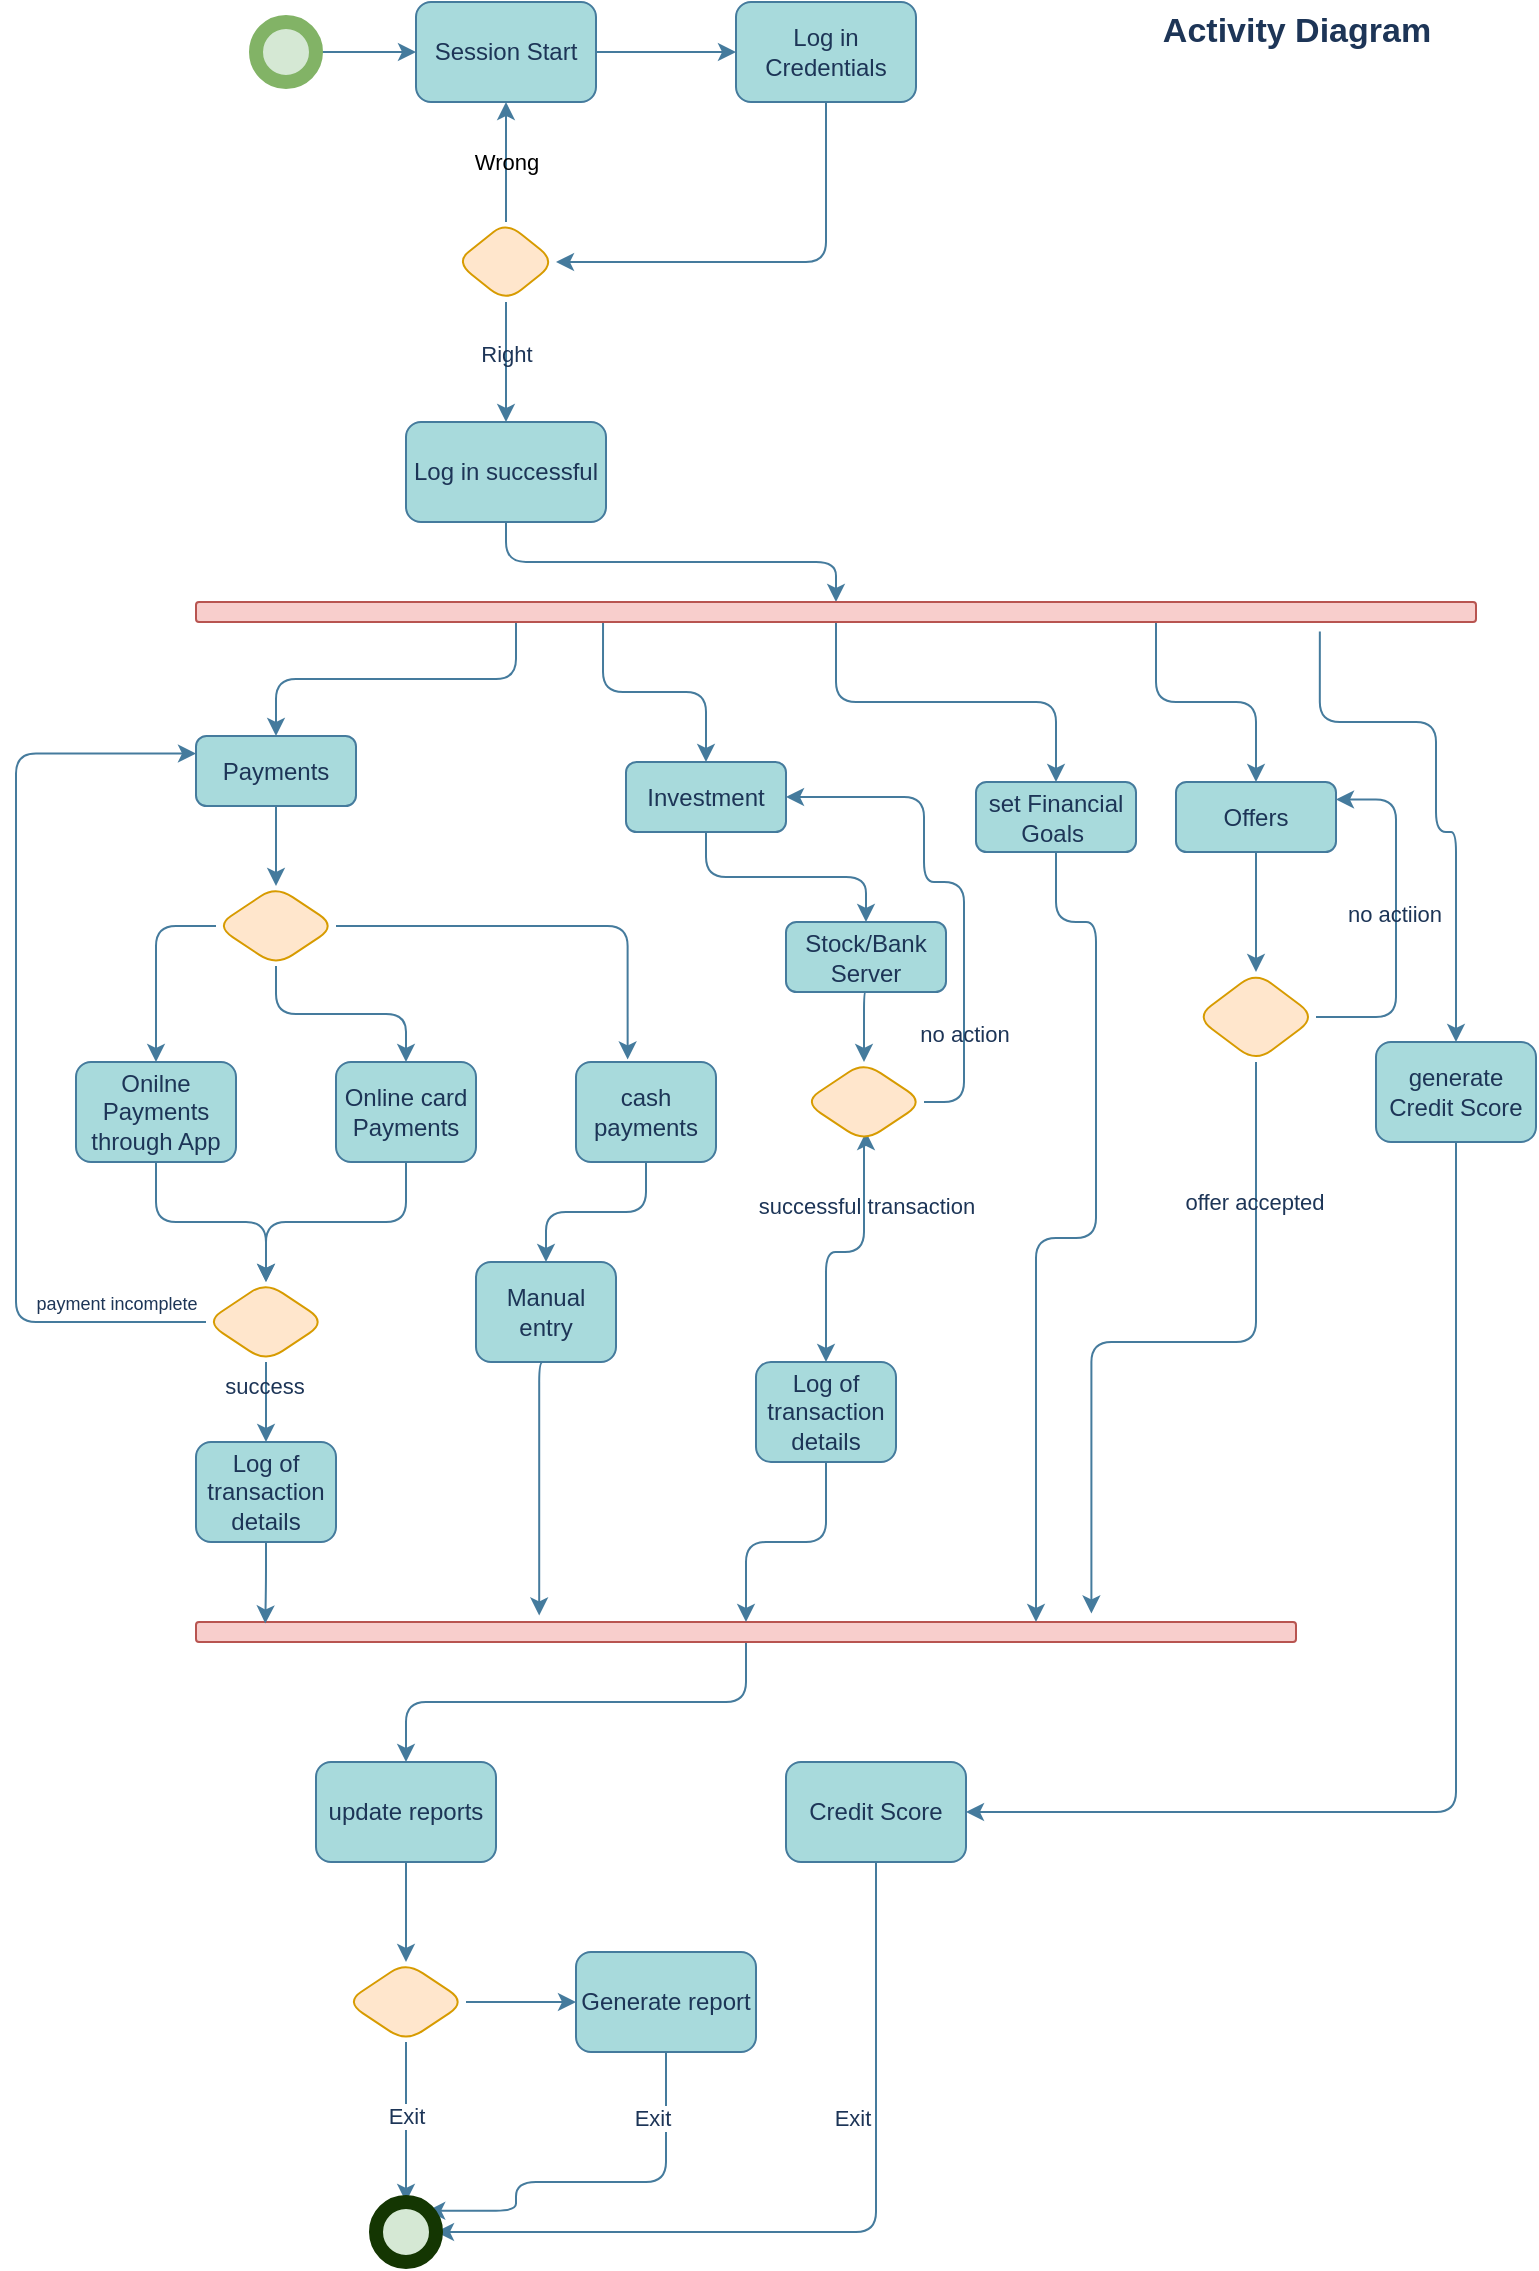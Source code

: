 <mxfile version="22.1.5" type="device">
  <diagram id="prtHgNgQTEPvFCAcTncT" name="Page-1">
    <mxGraphModel dx="2586" dy="1241" grid="1" gridSize="10" guides="1" tooltips="1" connect="1" arrows="1" fold="1" page="1" pageScale="1" pageWidth="827" pageHeight="1169" math="0" shadow="0">
      <root>
        <mxCell id="0" />
        <mxCell id="1" parent="0" />
        <mxCell id="3b3RuMqhC3icDGO_mjxn-13" style="edgeStyle=orthogonalEdgeStyle;rounded=1;orthogonalLoop=1;jettySize=auto;html=1;exitX=1;exitY=0.5;exitDx=0;exitDy=0;entryX=0;entryY=0.5;entryDx=0;entryDy=0;labelBackgroundColor=none;fontColor=default;strokeColor=#457B9D;" parent="1" source="3b3RuMqhC3icDGO_mjxn-5" target="3b3RuMqhC3icDGO_mjxn-6" edge="1">
          <mxGeometry relative="1" as="geometry" />
        </mxCell>
        <mxCell id="3b3RuMqhC3icDGO_mjxn-5" value="" style="ellipse;whiteSpace=wrap;html=1;aspect=fixed;rounded=1;labelBackgroundColor=none;fillColor=#d5e8d4;strokeColor=#82b366;strokeWidth=7;" parent="1" vertex="1">
          <mxGeometry x="140" y="30" width="30" height="30" as="geometry" />
        </mxCell>
        <mxCell id="3b3RuMqhC3icDGO_mjxn-14" style="edgeStyle=orthogonalEdgeStyle;rounded=1;orthogonalLoop=1;jettySize=auto;html=1;exitX=1;exitY=0.5;exitDx=0;exitDy=0;entryX=0;entryY=0.5;entryDx=0;entryDy=0;labelBackgroundColor=none;fontColor=default;strokeColor=#457B9D;" parent="1" source="3b3RuMqhC3icDGO_mjxn-6" target="3b3RuMqhC3icDGO_mjxn-8" edge="1">
          <mxGeometry relative="1" as="geometry" />
        </mxCell>
        <mxCell id="3b3RuMqhC3icDGO_mjxn-6" value="Session Start" style="rounded=1;whiteSpace=wrap;html=1;labelBackgroundColor=none;fillColor=#A8DADC;strokeColor=#457B9D;fontColor=#1D3557;" parent="1" vertex="1">
          <mxGeometry x="220" y="20" width="90" height="50" as="geometry" />
        </mxCell>
        <mxCell id="3b3RuMqhC3icDGO_mjxn-50" value="Wrong" style="edgeStyle=orthogonalEdgeStyle;rounded=1;orthogonalLoop=1;jettySize=auto;html=1;exitX=0.5;exitY=0;exitDx=0;exitDy=0;entryX=0.5;entryY=1;entryDx=0;entryDy=0;labelBackgroundColor=none;fontColor=default;strokeColor=#457B9D;" parent="1" source="3b3RuMqhC3icDGO_mjxn-7" target="3b3RuMqhC3icDGO_mjxn-6" edge="1">
          <mxGeometry relative="1" as="geometry" />
        </mxCell>
        <mxCell id="3b3RuMqhC3icDGO_mjxn-7" value="" style="rhombus;whiteSpace=wrap;html=1;rounded=1;labelBackgroundColor=none;fillColor=#ffe6cc;strokeColor=#d79b00;" parent="1" vertex="1">
          <mxGeometry x="240" y="130" width="50" height="40" as="geometry" />
        </mxCell>
        <mxCell id="3b3RuMqhC3icDGO_mjxn-8" value="Log in Credentials" style="rounded=1;whiteSpace=wrap;html=1;labelBackgroundColor=none;fillColor=#A8DADC;strokeColor=#457B9D;fontColor=#1D3557;" parent="1" vertex="1">
          <mxGeometry x="380" y="20" width="90" height="50" as="geometry" />
        </mxCell>
        <mxCell id="3b3RuMqhC3icDGO_mjxn-16" value="" style="endArrow=classic;html=1;rounded=1;exitX=0.5;exitY=1;exitDx=0;exitDy=0;entryX=1;entryY=0.5;entryDx=0;entryDy=0;labelBackgroundColor=none;fontColor=default;strokeColor=#457B9D;" parent="1" source="3b3RuMqhC3icDGO_mjxn-8" target="3b3RuMqhC3icDGO_mjxn-7" edge="1">
          <mxGeometry width="50" height="50" relative="1" as="geometry">
            <mxPoint x="460" y="110" as="sourcePoint" />
            <mxPoint x="510" y="270" as="targetPoint" />
            <Array as="points">
              <mxPoint x="425" y="150" />
            </Array>
          </mxGeometry>
        </mxCell>
        <mxCell id="3b3RuMqhC3icDGO_mjxn-103" style="edgeStyle=orthogonalEdgeStyle;rounded=1;orthogonalLoop=1;jettySize=auto;html=1;exitX=0.5;exitY=1;exitDx=0;exitDy=0;entryX=0.5;entryY=0;entryDx=0;entryDy=0;fontColor=default;labelBackgroundColor=none;strokeColor=#457B9D;" parent="1" source="3b3RuMqhC3icDGO_mjxn-23" target="3b3RuMqhC3icDGO_mjxn-27" edge="1">
          <mxGeometry relative="1" as="geometry" />
        </mxCell>
        <mxCell id="3b3RuMqhC3icDGO_mjxn-23" value="Log in successful" style="rounded=1;whiteSpace=wrap;html=1;labelBackgroundColor=none;fillColor=#A8DADC;strokeColor=#457B9D;fontColor=#1D3557;" parent="1" vertex="1">
          <mxGeometry x="215" y="230" width="100" height="50" as="geometry" />
        </mxCell>
        <mxCell id="3b3RuMqhC3icDGO_mjxn-54" style="edgeStyle=orthogonalEdgeStyle;rounded=1;orthogonalLoop=1;jettySize=auto;html=1;exitX=0.25;exitY=1;exitDx=0;exitDy=0;entryX=0.5;entryY=0;entryDx=0;entryDy=0;labelBackgroundColor=none;fontColor=default;strokeColor=#457B9D;" parent="1" source="3b3RuMqhC3icDGO_mjxn-27" target="3b3RuMqhC3icDGO_mjxn-29" edge="1">
          <mxGeometry relative="1" as="geometry" />
        </mxCell>
        <mxCell id="3b3RuMqhC3icDGO_mjxn-74" style="edgeStyle=orthogonalEdgeStyle;rounded=1;hachureGap=4;orthogonalLoop=1;jettySize=auto;html=1;exitX=0.318;exitY=0.975;exitDx=0;exitDy=0;fontFamily=Architects Daughter;fontSource=https%3A%2F%2Ffonts.googleapis.com%2Fcss%3Ffamily%3DArchitects%2BDaughter;fontSize=16;exitPerimeter=0;labelBackgroundColor=none;fontColor=default;strokeColor=#457B9D;" parent="1" source="3b3RuMqhC3icDGO_mjxn-27" target="3b3RuMqhC3icDGO_mjxn-40" edge="1">
          <mxGeometry relative="1" as="geometry" />
        </mxCell>
        <mxCell id="3b3RuMqhC3icDGO_mjxn-98" style="edgeStyle=orthogonalEdgeStyle;rounded=1;hachureGap=4;orthogonalLoop=1;jettySize=auto;html=1;exitX=0.75;exitY=1;exitDx=0;exitDy=0;entryX=0.5;entryY=0;entryDx=0;entryDy=0;fontFamily=Architects Daughter;fontSource=https%3A%2F%2Ffonts.googleapis.com%2Fcss%3Ffamily%3DArchitects%2BDaughter;fontSize=16;labelBackgroundColor=none;fontColor=default;strokeColor=#457B9D;" parent="1" source="3b3RuMqhC3icDGO_mjxn-27" target="3b3RuMqhC3icDGO_mjxn-45" edge="1">
          <mxGeometry relative="1" as="geometry" />
        </mxCell>
        <mxCell id="j1AfuxxvZGjrpUZ2niF6-18" style="edgeStyle=orthogonalEdgeStyle;rounded=1;orthogonalLoop=1;jettySize=auto;html=1;exitX=0.5;exitY=1;exitDx=0;exitDy=0;entryX=0.5;entryY=0;entryDx=0;entryDy=0;labelBackgroundColor=none;strokeColor=#457B9D;fontColor=default;" parent="1" source="3b3RuMqhC3icDGO_mjxn-27" target="3b3RuMqhC3icDGO_mjxn-44" edge="1">
          <mxGeometry relative="1" as="geometry" />
        </mxCell>
        <mxCell id="3b3RuMqhC3icDGO_mjxn-27" value="" style="rounded=1;whiteSpace=wrap;html=1;labelBackgroundColor=none;fillColor=#f8cecc;strokeColor=#b85450;" parent="1" vertex="1">
          <mxGeometry x="110" y="320" width="640" height="10" as="geometry" />
        </mxCell>
        <mxCell id="3b3RuMqhC3icDGO_mjxn-31" style="edgeStyle=orthogonalEdgeStyle;rounded=1;orthogonalLoop=1;jettySize=auto;html=1;exitX=0.5;exitY=1;exitDx=0;exitDy=0;labelBackgroundColor=none;fontColor=default;strokeColor=#457B9D;" parent="1" source="3b3RuMqhC3icDGO_mjxn-29" target="3b3RuMqhC3icDGO_mjxn-30" edge="1">
          <mxGeometry relative="1" as="geometry" />
        </mxCell>
        <mxCell id="3b3RuMqhC3icDGO_mjxn-29" value="Payments" style="rounded=1;whiteSpace=wrap;html=1;labelBackgroundColor=none;fillColor=#A8DADC;strokeColor=#457B9D;fontColor=#1D3557;" parent="1" vertex="1">
          <mxGeometry x="110" y="387" width="80" height="35" as="geometry" />
        </mxCell>
        <mxCell id="3b3RuMqhC3icDGO_mjxn-56" style="edgeStyle=orthogonalEdgeStyle;rounded=1;orthogonalLoop=1;jettySize=auto;html=1;exitX=0.5;exitY=1;exitDx=0;exitDy=0;entryX=0.5;entryY=0;entryDx=0;entryDy=0;labelBackgroundColor=none;fontColor=default;strokeColor=#457B9D;" parent="1" source="3b3RuMqhC3icDGO_mjxn-30" target="3b3RuMqhC3icDGO_mjxn-33" edge="1">
          <mxGeometry relative="1" as="geometry" />
        </mxCell>
        <mxCell id="3b3RuMqhC3icDGO_mjxn-60" style="edgeStyle=orthogonalEdgeStyle;rounded=1;orthogonalLoop=1;jettySize=auto;html=1;exitX=0;exitY=0.5;exitDx=0;exitDy=0;entryX=0.5;entryY=0;entryDx=0;entryDy=0;labelBackgroundColor=none;fontColor=default;strokeColor=#457B9D;" parent="1" source="3b3RuMqhC3icDGO_mjxn-30" target="3b3RuMqhC3icDGO_mjxn-32" edge="1">
          <mxGeometry relative="1" as="geometry" />
        </mxCell>
        <mxCell id="3b3RuMqhC3icDGO_mjxn-30" value="" style="rhombus;whiteSpace=wrap;html=1;rounded=1;labelBackgroundColor=none;fillColor=#ffe6cc;strokeColor=#d79b00;" parent="1" vertex="1">
          <mxGeometry x="120" y="462" width="60" height="40" as="geometry" />
        </mxCell>
        <mxCell id="3b3RuMqhC3icDGO_mjxn-67" style="edgeStyle=orthogonalEdgeStyle;rounded=1;hachureGap=4;orthogonalLoop=1;jettySize=auto;html=1;exitX=0.5;exitY=1;exitDx=0;exitDy=0;entryX=0.5;entryY=0;entryDx=0;entryDy=0;fontFamily=Architects Daughter;fontSource=https%3A%2F%2Ffonts.googleapis.com%2Fcss%3Ffamily%3DArchitects%2BDaughter;fontSize=16;labelBackgroundColor=none;fontColor=default;strokeColor=#457B9D;" parent="1" source="3b3RuMqhC3icDGO_mjxn-32" target="3b3RuMqhC3icDGO_mjxn-64" edge="1">
          <mxGeometry relative="1" as="geometry" />
        </mxCell>
        <mxCell id="3b3RuMqhC3icDGO_mjxn-32" value="Onilne Payments through App" style="rounded=1;whiteSpace=wrap;html=1;labelBackgroundColor=none;fillColor=#A8DADC;strokeColor=#457B9D;fontColor=#1D3557;" parent="1" vertex="1">
          <mxGeometry x="50" y="550" width="80" height="50" as="geometry" />
        </mxCell>
        <mxCell id="3b3RuMqhC3icDGO_mjxn-104" style="edgeStyle=orthogonalEdgeStyle;rounded=1;orthogonalLoop=1;jettySize=auto;html=1;exitX=0.5;exitY=1;exitDx=0;exitDy=0;entryX=0.5;entryY=0;entryDx=0;entryDy=0;fontColor=default;labelBackgroundColor=none;strokeColor=#457B9D;" parent="1" source="3b3RuMqhC3icDGO_mjxn-33" target="3b3RuMqhC3icDGO_mjxn-64" edge="1">
          <mxGeometry relative="1" as="geometry" />
        </mxCell>
        <mxCell id="3b3RuMqhC3icDGO_mjxn-33" value="Online card Payments" style="rounded=1;whiteSpace=wrap;html=1;labelBackgroundColor=none;fillColor=#A8DADC;strokeColor=#457B9D;fontColor=#1D3557;" parent="1" vertex="1">
          <mxGeometry x="180" y="550" width="70" height="50" as="geometry" />
        </mxCell>
        <mxCell id="3b3RuMqhC3icDGO_mjxn-61" style="edgeStyle=orthogonalEdgeStyle;rounded=1;orthogonalLoop=1;jettySize=auto;html=1;exitX=0.5;exitY=1;exitDx=0;exitDy=0;entryX=0.5;entryY=0;entryDx=0;entryDy=0;labelBackgroundColor=none;fontColor=default;strokeColor=#457B9D;" parent="1" source="3b3RuMqhC3icDGO_mjxn-35" target="3b3RuMqhC3icDGO_mjxn-38" edge="1">
          <mxGeometry relative="1" as="geometry" />
        </mxCell>
        <mxCell id="3b3RuMqhC3icDGO_mjxn-35" value="cash payments" style="rounded=1;whiteSpace=wrap;html=1;labelBackgroundColor=none;fillColor=#A8DADC;strokeColor=#457B9D;fontColor=#1D3557;" parent="1" vertex="1">
          <mxGeometry x="300" y="550" width="70" height="50" as="geometry" />
        </mxCell>
        <mxCell id="3b3RuMqhC3icDGO_mjxn-37" value="Log of transaction details" style="rounded=1;whiteSpace=wrap;html=1;labelBackgroundColor=none;fillColor=#A8DADC;strokeColor=#457B9D;fontColor=#1D3557;" parent="1" vertex="1">
          <mxGeometry x="110" y="740" width="70" height="50" as="geometry" />
        </mxCell>
        <mxCell id="3b3RuMqhC3icDGO_mjxn-38" value="Manual entry" style="rounded=1;whiteSpace=wrap;html=1;labelBackgroundColor=none;fillColor=#A8DADC;strokeColor=#457B9D;fontColor=#1D3557;" parent="1" vertex="1">
          <mxGeometry x="250" y="650" width="70" height="50" as="geometry" />
        </mxCell>
        <mxCell id="3b3RuMqhC3icDGO_mjxn-91" style="edgeStyle=orthogonalEdgeStyle;rounded=1;hachureGap=4;orthogonalLoop=1;jettySize=auto;html=1;exitX=0.5;exitY=1;exitDx=0;exitDy=0;entryX=0.5;entryY=0;entryDx=0;entryDy=0;fontFamily=Architects Daughter;fontSource=https%3A%2F%2Ffonts.googleapis.com%2Fcss%3Ffamily%3DArchitects%2BDaughter;fontSize=16;labelBackgroundColor=none;fontColor=default;strokeColor=#457B9D;" parent="1" source="3b3RuMqhC3icDGO_mjxn-39" target="3b3RuMqhC3icDGO_mjxn-46" edge="1">
          <mxGeometry relative="1" as="geometry" />
        </mxCell>
        <mxCell id="3b3RuMqhC3icDGO_mjxn-39" value="" style="rounded=1;whiteSpace=wrap;html=1;labelBackgroundColor=none;fillColor=#f8cecc;strokeColor=#b85450;" parent="1" vertex="1">
          <mxGeometry x="110" y="830" width="550" height="10" as="geometry" />
        </mxCell>
        <mxCell id="3b3RuMqhC3icDGO_mjxn-75" style="edgeStyle=orthogonalEdgeStyle;rounded=1;hachureGap=4;orthogonalLoop=1;jettySize=auto;html=1;exitX=0.5;exitY=1;exitDx=0;exitDy=0;entryX=0.5;entryY=0;entryDx=0;entryDy=0;fontFamily=Architects Daughter;fontSource=https%3A%2F%2Ffonts.googleapis.com%2Fcss%3Ffamily%3DArchitects%2BDaughter;fontSize=16;labelBackgroundColor=none;fontColor=default;strokeColor=#457B9D;" parent="1" source="3b3RuMqhC3icDGO_mjxn-40" target="3b3RuMqhC3icDGO_mjxn-41" edge="1">
          <mxGeometry relative="1" as="geometry" />
        </mxCell>
        <mxCell id="3b3RuMqhC3icDGO_mjxn-40" value="Investment" style="rounded=1;whiteSpace=wrap;html=1;labelBackgroundColor=none;fillColor=#A8DADC;strokeColor=#457B9D;fontColor=#1D3557;" parent="1" vertex="1">
          <mxGeometry x="325" y="400" width="80" height="35" as="geometry" />
        </mxCell>
        <mxCell id="3b3RuMqhC3icDGO_mjxn-80" style="edgeStyle=orthogonalEdgeStyle;rounded=1;hachureGap=4;orthogonalLoop=1;jettySize=auto;html=1;exitX=0.5;exitY=1;exitDx=0;exitDy=0;entryX=0.5;entryY=0;entryDx=0;entryDy=0;fontFamily=Architects Daughter;fontSource=https%3A%2F%2Ffonts.googleapis.com%2Fcss%3Ffamily%3DArchitects%2BDaughter;fontSize=16;labelBackgroundColor=none;fontColor=default;strokeColor=#457B9D;" parent="1" source="j1AfuxxvZGjrpUZ2niF6-11" edge="1">
          <mxGeometry relative="1" as="geometry">
            <mxPoint x="445" y="585" as="targetPoint" />
          </mxGeometry>
        </mxCell>
        <mxCell id="3b3RuMqhC3icDGO_mjxn-41" value="Stock/Bank Server" style="rounded=1;whiteSpace=wrap;html=1;labelBackgroundColor=none;fillColor=#A8DADC;strokeColor=#457B9D;fontColor=#1D3557;" parent="1" vertex="1">
          <mxGeometry x="405" y="480" width="80" height="35" as="geometry" />
        </mxCell>
        <mxCell id="3b3RuMqhC3icDGO_mjxn-44" value="set Financial Goals&amp;nbsp;" style="rounded=1;whiteSpace=wrap;html=1;labelBackgroundColor=none;fillColor=#A8DADC;strokeColor=#457B9D;fontColor=#1D3557;" parent="1" vertex="1">
          <mxGeometry x="500" y="410" width="80" height="35" as="geometry" />
        </mxCell>
        <mxCell id="3b3RuMqhC3icDGO_mjxn-95" style="edgeStyle=orthogonalEdgeStyle;rounded=1;hachureGap=4;orthogonalLoop=1;jettySize=auto;html=1;exitX=0.5;exitY=1;exitDx=0;exitDy=0;entryX=0.5;entryY=0;entryDx=0;entryDy=0;fontFamily=Architects Daughter;fontSource=https%3A%2F%2Ffonts.googleapis.com%2Fcss%3Ffamily%3DArchitects%2BDaughter;fontSize=16;labelBackgroundColor=none;fontColor=default;strokeColor=#457B9D;" parent="1" source="3b3RuMqhC3icDGO_mjxn-45" target="3b3RuMqhC3icDGO_mjxn-94" edge="1">
          <mxGeometry relative="1" as="geometry" />
        </mxCell>
        <mxCell id="3b3RuMqhC3icDGO_mjxn-45" value="Offers" style="rounded=1;whiteSpace=wrap;html=1;labelBackgroundColor=none;fillColor=#A8DADC;strokeColor=#457B9D;fontColor=#1D3557;" parent="1" vertex="1">
          <mxGeometry x="600" y="410" width="80" height="35" as="geometry" />
        </mxCell>
        <mxCell id="3b3RuMqhC3icDGO_mjxn-109" style="edgeStyle=orthogonalEdgeStyle;rounded=1;orthogonalLoop=1;jettySize=auto;html=1;exitX=0.5;exitY=1;exitDx=0;exitDy=0;fontColor=default;labelBackgroundColor=none;strokeColor=#457B9D;" parent="1" source="3b3RuMqhC3icDGO_mjxn-46" target="3b3RuMqhC3icDGO_mjxn-108" edge="1">
          <mxGeometry relative="1" as="geometry" />
        </mxCell>
        <mxCell id="3b3RuMqhC3icDGO_mjxn-46" value="update reports" style="rounded=1;whiteSpace=wrap;html=1;labelBackgroundColor=none;fillColor=#A8DADC;strokeColor=#457B9D;fontColor=#1D3557;" parent="1" vertex="1">
          <mxGeometry x="170" y="900" width="90" height="50" as="geometry" />
        </mxCell>
        <mxCell id="3b3RuMqhC3icDGO_mjxn-116" style="edgeStyle=orthogonalEdgeStyle;rounded=1;orthogonalLoop=1;jettySize=auto;html=1;exitX=0.5;exitY=1;exitDx=0;exitDy=0;entryX=1;entryY=0.5;entryDx=0;entryDy=0;fontColor=default;labelBackgroundColor=none;strokeColor=#457B9D;" parent="1" source="3b3RuMqhC3icDGO_mjxn-47" target="3b3RuMqhC3icDGO_mjxn-114" edge="1">
          <mxGeometry relative="1" as="geometry" />
        </mxCell>
        <mxCell id="3b3RuMqhC3icDGO_mjxn-47" value="Credit Score" style="rounded=1;whiteSpace=wrap;html=1;labelBackgroundColor=none;fillColor=#A8DADC;strokeColor=#457B9D;fontColor=#1D3557;" parent="1" vertex="1">
          <mxGeometry x="405" y="900" width="90" height="50" as="geometry" />
        </mxCell>
        <mxCell id="3b3RuMqhC3icDGO_mjxn-51" style="edgeStyle=orthogonalEdgeStyle;rounded=1;orthogonalLoop=1;jettySize=auto;html=1;exitX=0.5;exitY=1;exitDx=0;exitDy=0;labelBackgroundColor=none;fontColor=default;entryX=0.5;entryY=0;entryDx=0;entryDy=0;strokeColor=#457B9D;" parent="1" source="3b3RuMqhC3icDGO_mjxn-7" target="3b3RuMqhC3icDGO_mjxn-23" edge="1">
          <mxGeometry relative="1" as="geometry">
            <mxPoint x="270" y="230" as="targetPoint" />
          </mxGeometry>
        </mxCell>
        <mxCell id="3b3RuMqhC3icDGO_mjxn-52" value="Right" style="edgeLabel;html=1;align=center;verticalAlign=middle;resizable=0;points=[];rounded=1;labelBackgroundColor=none;fontColor=#1D3557;" parent="3b3RuMqhC3icDGO_mjxn-51" vertex="1" connectable="0">
          <mxGeometry x="-0.133" relative="1" as="geometry">
            <mxPoint as="offset" />
          </mxGeometry>
        </mxCell>
        <mxCell id="3b3RuMqhC3icDGO_mjxn-59" style="edgeStyle=orthogonalEdgeStyle;rounded=1;orthogonalLoop=1;jettySize=auto;html=1;exitX=1;exitY=0.5;exitDx=0;exitDy=0;entryX=0.369;entryY=-0.025;entryDx=0;entryDy=0;entryPerimeter=0;labelBackgroundColor=none;fontColor=default;strokeColor=#457B9D;" parent="1" source="3b3RuMqhC3icDGO_mjxn-30" target="3b3RuMqhC3icDGO_mjxn-35" edge="1">
          <mxGeometry relative="1" as="geometry" />
        </mxCell>
        <mxCell id="3b3RuMqhC3icDGO_mjxn-70" style="edgeStyle=orthogonalEdgeStyle;rounded=1;hachureGap=4;orthogonalLoop=1;jettySize=auto;html=1;exitX=0.5;exitY=1;exitDx=0;exitDy=0;entryX=0.5;entryY=0;entryDx=0;entryDy=0;fontFamily=Architects Daughter;fontSource=https%3A%2F%2Ffonts.googleapis.com%2Fcss%3Ffamily%3DArchitects%2BDaughter;fontSize=16;labelBackgroundColor=none;fontColor=default;strokeColor=#457B9D;" parent="1" source="3b3RuMqhC3icDGO_mjxn-64" target="3b3RuMqhC3icDGO_mjxn-37" edge="1">
          <mxGeometry relative="1" as="geometry" />
        </mxCell>
        <mxCell id="j1AfuxxvZGjrpUZ2niF6-4" value="success" style="edgeLabel;html=1;align=center;verticalAlign=middle;resizable=0;points=[];rounded=1;labelBackgroundColor=none;fontColor=#1D3557;" parent="3b3RuMqhC3icDGO_mjxn-70" vertex="1" connectable="0">
          <mxGeometry x="-0.4" y="-1" relative="1" as="geometry">
            <mxPoint as="offset" />
          </mxGeometry>
        </mxCell>
        <mxCell id="j1AfuxxvZGjrpUZ2niF6-5" style="edgeStyle=orthogonalEdgeStyle;rounded=1;orthogonalLoop=1;jettySize=auto;html=1;exitX=0;exitY=0.5;exitDx=0;exitDy=0;entryX=0;entryY=0.25;entryDx=0;entryDy=0;labelBackgroundColor=none;strokeColor=#457B9D;fontColor=default;" parent="1" source="3b3RuMqhC3icDGO_mjxn-64" target="3b3RuMqhC3icDGO_mjxn-29" edge="1">
          <mxGeometry relative="1" as="geometry">
            <Array as="points">
              <mxPoint x="20" y="680" />
              <mxPoint x="20" y="396" />
            </Array>
          </mxGeometry>
        </mxCell>
        <mxCell id="j1AfuxxvZGjrpUZ2niF6-7" value="&lt;font style=&quot;font-size: 9px;&quot;&gt;payment incomplete&lt;/font&gt;" style="edgeLabel;html=1;align=center;verticalAlign=middle;resizable=0;points=[];rounded=1;labelBackgroundColor=none;fontColor=#1D3557;" parent="j1AfuxxvZGjrpUZ2niF6-5" vertex="1" connectable="0">
          <mxGeometry x="-0.808" y="-1" relative="1" as="geometry">
            <mxPoint y="-9" as="offset" />
          </mxGeometry>
        </mxCell>
        <mxCell id="3b3RuMqhC3icDGO_mjxn-64" value="" style="rhombus;whiteSpace=wrap;html=1;hachureGap=4;fontFamily=Architects Daughter;fontSource=https%3A%2F%2Ffonts.googleapis.com%2Fcss%3Ffamily%3DArchitects%2BDaughter;fontSize=20;rounded=1;labelBackgroundColor=none;fillColor=#ffe6cc;strokeColor=#d79b00;" parent="1" vertex="1">
          <mxGeometry x="115" y="660" width="60" height="40" as="geometry" />
        </mxCell>
        <mxCell id="3b3RuMqhC3icDGO_mjxn-100" style="edgeStyle=orthogonalEdgeStyle;rounded=1;hachureGap=4;orthogonalLoop=1;jettySize=auto;html=1;exitX=0.5;exitY=1;exitDx=0;exitDy=0;entryX=0.5;entryY=0;entryDx=0;entryDy=0;fontFamily=Architects Daughter;fontSource=https%3A%2F%2Ffonts.googleapis.com%2Fcss%3Ffamily%3DArchitects%2BDaughter;fontSize=16;labelBackgroundColor=none;fontColor=default;strokeColor=#457B9D;" parent="1" source="3b3RuMqhC3icDGO_mjxn-76" target="3b3RuMqhC3icDGO_mjxn-39" edge="1">
          <mxGeometry relative="1" as="geometry" />
        </mxCell>
        <mxCell id="3b3RuMqhC3icDGO_mjxn-76" value="Log of transaction details" style="rounded=1;whiteSpace=wrap;html=1;labelBackgroundColor=none;fillColor=#A8DADC;strokeColor=#457B9D;fontColor=#1D3557;" parent="1" vertex="1">
          <mxGeometry x="390" y="700" width="70" height="50" as="geometry" />
        </mxCell>
        <mxCell id="3b3RuMqhC3icDGO_mjxn-81" style="edgeStyle=orthogonalEdgeStyle;rounded=1;hachureGap=4;orthogonalLoop=1;jettySize=auto;html=1;exitX=0.5;exitY=1;exitDx=0;exitDy=0;entryX=0.5;entryY=0;entryDx=0;entryDy=0;fontFamily=Architects Daughter;fontSource=https%3A%2F%2Ffonts.googleapis.com%2Fcss%3Ffamily%3DArchitects%2BDaughter;fontSize=16;labelBackgroundColor=none;fontColor=default;strokeColor=#457B9D;" parent="1" source="j1AfuxxvZGjrpUZ2niF6-11" target="3b3RuMqhC3icDGO_mjxn-76" edge="1">
          <mxGeometry relative="1" as="geometry">
            <mxPoint x="445" y="627.5" as="sourcePoint" />
          </mxGeometry>
        </mxCell>
        <mxCell id="j1AfuxxvZGjrpUZ2niF6-13" value="successful transaction" style="edgeLabel;html=1;align=center;verticalAlign=middle;resizable=0;points=[];rounded=1;labelBackgroundColor=none;fontColor=#1D3557;" parent="3b3RuMqhC3icDGO_mjxn-81" vertex="1" connectable="0">
          <mxGeometry x="-0.513" y="1" relative="1" as="geometry">
            <mxPoint as="offset" />
          </mxGeometry>
        </mxCell>
        <mxCell id="3b3RuMqhC3icDGO_mjxn-96" style="edgeStyle=orthogonalEdgeStyle;rounded=1;hachureGap=4;orthogonalLoop=1;jettySize=auto;html=1;exitX=0.5;exitY=1;exitDx=0;exitDy=0;fontFamily=Architects Daughter;fontSource=https%3A%2F%2Ffonts.googleapis.com%2Fcss%3Ffamily%3DArchitects%2BDaughter;fontSize=16;entryX=0.814;entryY=-0.425;entryDx=0;entryDy=0;entryPerimeter=0;labelBackgroundColor=none;fontColor=default;strokeColor=#457B9D;" parent="1" source="3b3RuMqhC3icDGO_mjxn-94" target="3b3RuMqhC3icDGO_mjxn-39" edge="1">
          <mxGeometry relative="1" as="geometry">
            <mxPoint x="640" y="640" as="targetPoint" />
          </mxGeometry>
        </mxCell>
        <mxCell id="j1AfuxxvZGjrpUZ2niF6-8" value="offer accepted" style="edgeLabel;html=1;align=center;verticalAlign=middle;resizable=0;points=[];rounded=1;labelBackgroundColor=none;fontColor=#1D3557;" parent="3b3RuMqhC3icDGO_mjxn-96" vertex="1" connectable="0">
          <mxGeometry x="-0.609" y="-1" relative="1" as="geometry">
            <mxPoint as="offset" />
          </mxGeometry>
        </mxCell>
        <mxCell id="3b3RuMqhC3icDGO_mjxn-102" style="edgeStyle=orthogonalEdgeStyle;rounded=1;hachureGap=4;orthogonalLoop=1;jettySize=auto;html=1;exitX=1;exitY=0.5;exitDx=0;exitDy=0;entryX=1;entryY=0.25;entryDx=0;entryDy=0;fontFamily=Architects Daughter;fontSource=https%3A%2F%2Ffonts.googleapis.com%2Fcss%3Ffamily%3DArchitects%2BDaughter;fontSize=16;labelBackgroundColor=none;fontColor=default;strokeColor=#457B9D;" parent="1" source="3b3RuMqhC3icDGO_mjxn-94" target="3b3RuMqhC3icDGO_mjxn-45" edge="1">
          <mxGeometry relative="1" as="geometry">
            <Array as="points">
              <mxPoint x="710" y="528" />
              <mxPoint x="710" y="419" />
            </Array>
          </mxGeometry>
        </mxCell>
        <mxCell id="j1AfuxxvZGjrpUZ2niF6-9" value="no actiion" style="edgeLabel;html=1;align=center;verticalAlign=middle;resizable=0;points=[];rounded=1;labelBackgroundColor=none;fontColor=#1D3557;" parent="3b3RuMqhC3icDGO_mjxn-102" vertex="1" connectable="0">
          <mxGeometry x="0.031" y="1" relative="1" as="geometry">
            <mxPoint as="offset" />
          </mxGeometry>
        </mxCell>
        <mxCell id="3b3RuMqhC3icDGO_mjxn-94" value="" style="rhombus;whiteSpace=wrap;html=1;hachureGap=4;fontFamily=Architects Daughter;fontSource=https%3A%2F%2Ffonts.googleapis.com%2Fcss%3Ffamily%3DArchitects%2BDaughter;fontSize=20;rounded=1;labelBackgroundColor=none;fillColor=#ffe6cc;strokeColor=#d79b00;" parent="1" vertex="1">
          <mxGeometry x="610" y="505" width="60" height="45" as="geometry" />
        </mxCell>
        <mxCell id="3b3RuMqhC3icDGO_mjxn-99" style="edgeStyle=orthogonalEdgeStyle;rounded=1;hachureGap=4;orthogonalLoop=1;jettySize=auto;html=1;exitX=0.5;exitY=1;exitDx=0;exitDy=0;entryX=0.312;entryY=-0.325;entryDx=0;entryDy=0;entryPerimeter=0;fontFamily=Architects Daughter;fontSource=https%3A%2F%2Ffonts.googleapis.com%2Fcss%3Ffamily%3DArchitects%2BDaughter;fontSize=16;labelBackgroundColor=none;fontColor=default;strokeColor=#457B9D;" parent="1" source="3b3RuMqhC3icDGO_mjxn-38" target="3b3RuMqhC3icDGO_mjxn-39" edge="1">
          <mxGeometry relative="1" as="geometry">
            <Array as="points">
              <mxPoint x="282" y="700" />
            </Array>
          </mxGeometry>
        </mxCell>
        <mxCell id="3b3RuMqhC3icDGO_mjxn-101" style="edgeStyle=orthogonalEdgeStyle;rounded=1;hachureGap=4;orthogonalLoop=1;jettySize=auto;html=1;exitX=0.5;exitY=1;exitDx=0;exitDy=0;fontFamily=Architects Daughter;fontSource=https%3A%2F%2Ffonts.googleapis.com%2Fcss%3Ffamily%3DArchitects%2BDaughter;fontSize=16;labelBackgroundColor=none;fontColor=default;strokeColor=#457B9D;" parent="1" source="3b3RuMqhC3icDGO_mjxn-44" edge="1">
          <mxGeometry relative="1" as="geometry">
            <mxPoint x="530" y="830" as="targetPoint" />
            <Array as="points">
              <mxPoint x="540" y="480" />
              <mxPoint x="560" y="480" />
              <mxPoint x="560" y="638" />
              <mxPoint x="530" y="638" />
              <mxPoint x="530" y="828" />
            </Array>
          </mxGeometry>
        </mxCell>
        <mxCell id="3b3RuMqhC3icDGO_mjxn-107" style="edgeStyle=orthogonalEdgeStyle;rounded=1;orthogonalLoop=1;jettySize=auto;html=1;exitX=0.5;exitY=1;exitDx=0;exitDy=0;entryX=1;entryY=0.5;entryDx=0;entryDy=0;fontColor=default;labelBackgroundColor=none;strokeColor=#457B9D;" parent="1" source="3b3RuMqhC3icDGO_mjxn-106" target="3b3RuMqhC3icDGO_mjxn-47" edge="1">
          <mxGeometry relative="1" as="geometry" />
        </mxCell>
        <mxCell id="3b3RuMqhC3icDGO_mjxn-106" value="generate Credit Score" style="rounded=1;whiteSpace=wrap;html=1;labelBackgroundColor=none;fillColor=#A8DADC;strokeColor=#457B9D;fontColor=#1D3557;" parent="1" vertex="1">
          <mxGeometry x="700" y="540" width="80" height="50" as="geometry" />
        </mxCell>
        <mxCell id="3b3RuMqhC3icDGO_mjxn-112" style="edgeStyle=orthogonalEdgeStyle;rounded=1;orthogonalLoop=1;jettySize=auto;html=1;exitX=1;exitY=0.5;exitDx=0;exitDy=0;entryX=0;entryY=0.5;entryDx=0;entryDy=0;fontColor=default;labelBackgroundColor=none;strokeColor=#457B9D;" parent="1" source="3b3RuMqhC3icDGO_mjxn-108" target="3b3RuMqhC3icDGO_mjxn-111" edge="1">
          <mxGeometry relative="1" as="geometry" />
        </mxCell>
        <mxCell id="3b3RuMqhC3icDGO_mjxn-113" style="edgeStyle=orthogonalEdgeStyle;rounded=1;orthogonalLoop=1;jettySize=auto;html=1;exitX=0.5;exitY=1;exitDx=0;exitDy=0;fontColor=default;labelBackgroundColor=none;strokeColor=#457B9D;" parent="1" source="3b3RuMqhC3icDGO_mjxn-108" target="3b3RuMqhC3icDGO_mjxn-114" edge="1">
          <mxGeometry relative="1" as="geometry">
            <mxPoint x="215" y="1110" as="targetPoint" />
          </mxGeometry>
        </mxCell>
        <mxCell id="j1AfuxxvZGjrpUZ2niF6-20" value="Exit" style="edgeLabel;html=1;align=center;verticalAlign=middle;resizable=0;points=[];fontColor=#1D3557;" parent="3b3RuMqhC3icDGO_mjxn-113" vertex="1" connectable="0">
          <mxGeometry x="-0.075" relative="1" as="geometry">
            <mxPoint as="offset" />
          </mxGeometry>
        </mxCell>
        <mxCell id="3b3RuMqhC3icDGO_mjxn-108" value="" style="rhombus;whiteSpace=wrap;html=1;labelBackgroundColor=none;fillColor=#ffe6cc;strokeColor=#d79b00;rounded=1;" parent="1" vertex="1">
          <mxGeometry x="185" y="1000" width="60" height="40" as="geometry" />
        </mxCell>
        <mxCell id="3b3RuMqhC3icDGO_mjxn-115" style="edgeStyle=orthogonalEdgeStyle;rounded=1;orthogonalLoop=1;jettySize=auto;html=1;exitX=0.5;exitY=1;exitDx=0;exitDy=0;entryX=1;entryY=0;entryDx=0;entryDy=0;fontColor=default;labelBackgroundColor=none;strokeColor=#457B9D;" parent="1" source="3b3RuMqhC3icDGO_mjxn-111" target="3b3RuMqhC3icDGO_mjxn-114" edge="1">
          <mxGeometry relative="1" as="geometry">
            <Array as="points">
              <mxPoint x="345" y="1110" />
              <mxPoint x="270" y="1110" />
              <mxPoint x="270" y="1124" />
            </Array>
          </mxGeometry>
        </mxCell>
        <mxCell id="3b3RuMqhC3icDGO_mjxn-111" value="Generate report" style="rounded=1;whiteSpace=wrap;html=1;labelBackgroundColor=none;fillColor=#A8DADC;strokeColor=#457B9D;fontColor=#1D3557;" parent="1" vertex="1">
          <mxGeometry x="300" y="995" width="90" height="50" as="geometry" />
        </mxCell>
        <mxCell id="3b3RuMqhC3icDGO_mjxn-114" value="" style="ellipse;whiteSpace=wrap;html=1;aspect=fixed;labelBackgroundColor=none;fillColor=#d5e8d4;strokeColor=#143602;strokeWidth=7;rounded=1;" parent="1" vertex="1">
          <mxGeometry x="200" y="1120" width="30" height="30" as="geometry" />
        </mxCell>
        <mxCell id="3b3RuMqhC3icDGO_mjxn-117" style="edgeStyle=orthogonalEdgeStyle;rounded=1;orthogonalLoop=1;jettySize=auto;html=1;exitX=0.5;exitY=1;exitDx=0;exitDy=0;entryX=0.063;entryY=0.075;entryDx=0;entryDy=0;entryPerimeter=0;fontColor=default;labelBackgroundColor=none;strokeColor=#457B9D;" parent="1" source="3b3RuMqhC3icDGO_mjxn-37" target="3b3RuMqhC3icDGO_mjxn-39" edge="1">
          <mxGeometry relative="1" as="geometry" />
        </mxCell>
        <mxCell id="j1AfuxxvZGjrpUZ2niF6-12" value="" style="edgeStyle=orthogonalEdgeStyle;rounded=1;hachureGap=4;orthogonalLoop=1;jettySize=auto;html=1;exitX=0.5;exitY=1;exitDx=0;exitDy=0;entryX=0.5;entryY=0;entryDx=0;entryDy=0;fontFamily=Architects Daughter;fontSource=https%3A%2F%2Ffonts.googleapis.com%2Fcss%3Ffamily%3DArchitects%2BDaughter;fontSize=16;labelBackgroundColor=none;fontColor=default;strokeColor=#457B9D;" parent="1" source="3b3RuMqhC3icDGO_mjxn-41" target="j1AfuxxvZGjrpUZ2niF6-11" edge="1">
          <mxGeometry relative="1" as="geometry">
            <mxPoint x="445" y="515" as="sourcePoint" />
            <mxPoint x="445" y="585" as="targetPoint" />
          </mxGeometry>
        </mxCell>
        <mxCell id="j1AfuxxvZGjrpUZ2niF6-14" style="edgeStyle=orthogonalEdgeStyle;rounded=1;orthogonalLoop=1;jettySize=auto;html=1;exitX=1;exitY=0.5;exitDx=0;exitDy=0;entryX=1;entryY=0.5;entryDx=0;entryDy=0;labelBackgroundColor=none;strokeColor=#457B9D;fontColor=default;" parent="1" source="j1AfuxxvZGjrpUZ2niF6-11" target="3b3RuMqhC3icDGO_mjxn-40" edge="1">
          <mxGeometry relative="1" as="geometry">
            <mxPoint x="460" y="420" as="targetPoint" />
            <Array as="points">
              <mxPoint x="494" y="570" />
              <mxPoint x="494" y="460" />
              <mxPoint x="474" y="460" />
              <mxPoint x="474" y="418" />
            </Array>
          </mxGeometry>
        </mxCell>
        <mxCell id="j1AfuxxvZGjrpUZ2niF6-15" value="no action" style="edgeLabel;html=1;align=center;verticalAlign=middle;resizable=0;points=[];rounded=1;labelBackgroundColor=none;fontColor=#1D3557;" parent="j1AfuxxvZGjrpUZ2niF6-14" vertex="1" connectable="0">
          <mxGeometry x="-0.583" relative="1" as="geometry">
            <mxPoint as="offset" />
          </mxGeometry>
        </mxCell>
        <mxCell id="j1AfuxxvZGjrpUZ2niF6-11" value="" style="rhombus;whiteSpace=wrap;html=1;rounded=1;labelBackgroundColor=none;fillColor=#ffe6cc;strokeColor=#d79b00;" parent="1" vertex="1">
          <mxGeometry x="414" y="550" width="60" height="40" as="geometry" />
        </mxCell>
        <mxCell id="j1AfuxxvZGjrpUZ2niF6-19" style="edgeStyle=orthogonalEdgeStyle;rounded=1;hachureGap=4;orthogonalLoop=1;jettySize=auto;html=1;exitX=0.878;exitY=1.475;exitDx=0;exitDy=0;entryX=0.5;entryY=0;entryDx=0;entryDy=0;fontFamily=Architects Daughter;fontSource=https%3A%2F%2Ffonts.googleapis.com%2Fcss%3Ffamily%3DArchitects%2BDaughter;fontSize=16;labelBackgroundColor=none;fontColor=default;strokeColor=#457B9D;exitPerimeter=0;" parent="1" source="3b3RuMqhC3icDGO_mjxn-27" target="3b3RuMqhC3icDGO_mjxn-106" edge="1">
          <mxGeometry relative="1" as="geometry">
            <mxPoint x="670" y="365" as="sourcePoint" />
            <mxPoint x="720" y="445" as="targetPoint" />
            <Array as="points">
              <mxPoint x="672" y="380" />
              <mxPoint x="730" y="380" />
              <mxPoint x="730" y="435" />
              <mxPoint x="740" y="435" />
            </Array>
          </mxGeometry>
        </mxCell>
        <mxCell id="j1AfuxxvZGjrpUZ2niF6-21" value="Exit" style="edgeLabel;html=1;align=center;verticalAlign=middle;resizable=0;points=[];fontColor=#1D3557;" parent="1" vertex="1" connectable="0">
          <mxGeometry x="290" y="1087" as="geometry">
            <mxPoint x="48" y="-9" as="offset" />
          </mxGeometry>
        </mxCell>
        <mxCell id="j1AfuxxvZGjrpUZ2niF6-22" value="Exit" style="edgeLabel;html=1;align=center;verticalAlign=middle;resizable=0;points=[];fontColor=#1D3557;" parent="1" vertex="1" connectable="0">
          <mxGeometry x="390" y="1087" as="geometry">
            <mxPoint x="48" y="-9" as="offset" />
          </mxGeometry>
        </mxCell>
        <mxCell id="j1AfuxxvZGjrpUZ2niF6-23" value="Activity Diagram" style="text;html=1;align=center;verticalAlign=middle;resizable=0;points=[];autosize=1;strokeColor=none;fillColor=none;fontColor=#1D3557;fontStyle=1;fontSize=17;" parent="1" vertex="1">
          <mxGeometry x="580" y="20" width="160" height="30" as="geometry" />
        </mxCell>
      </root>
    </mxGraphModel>
  </diagram>
</mxfile>
